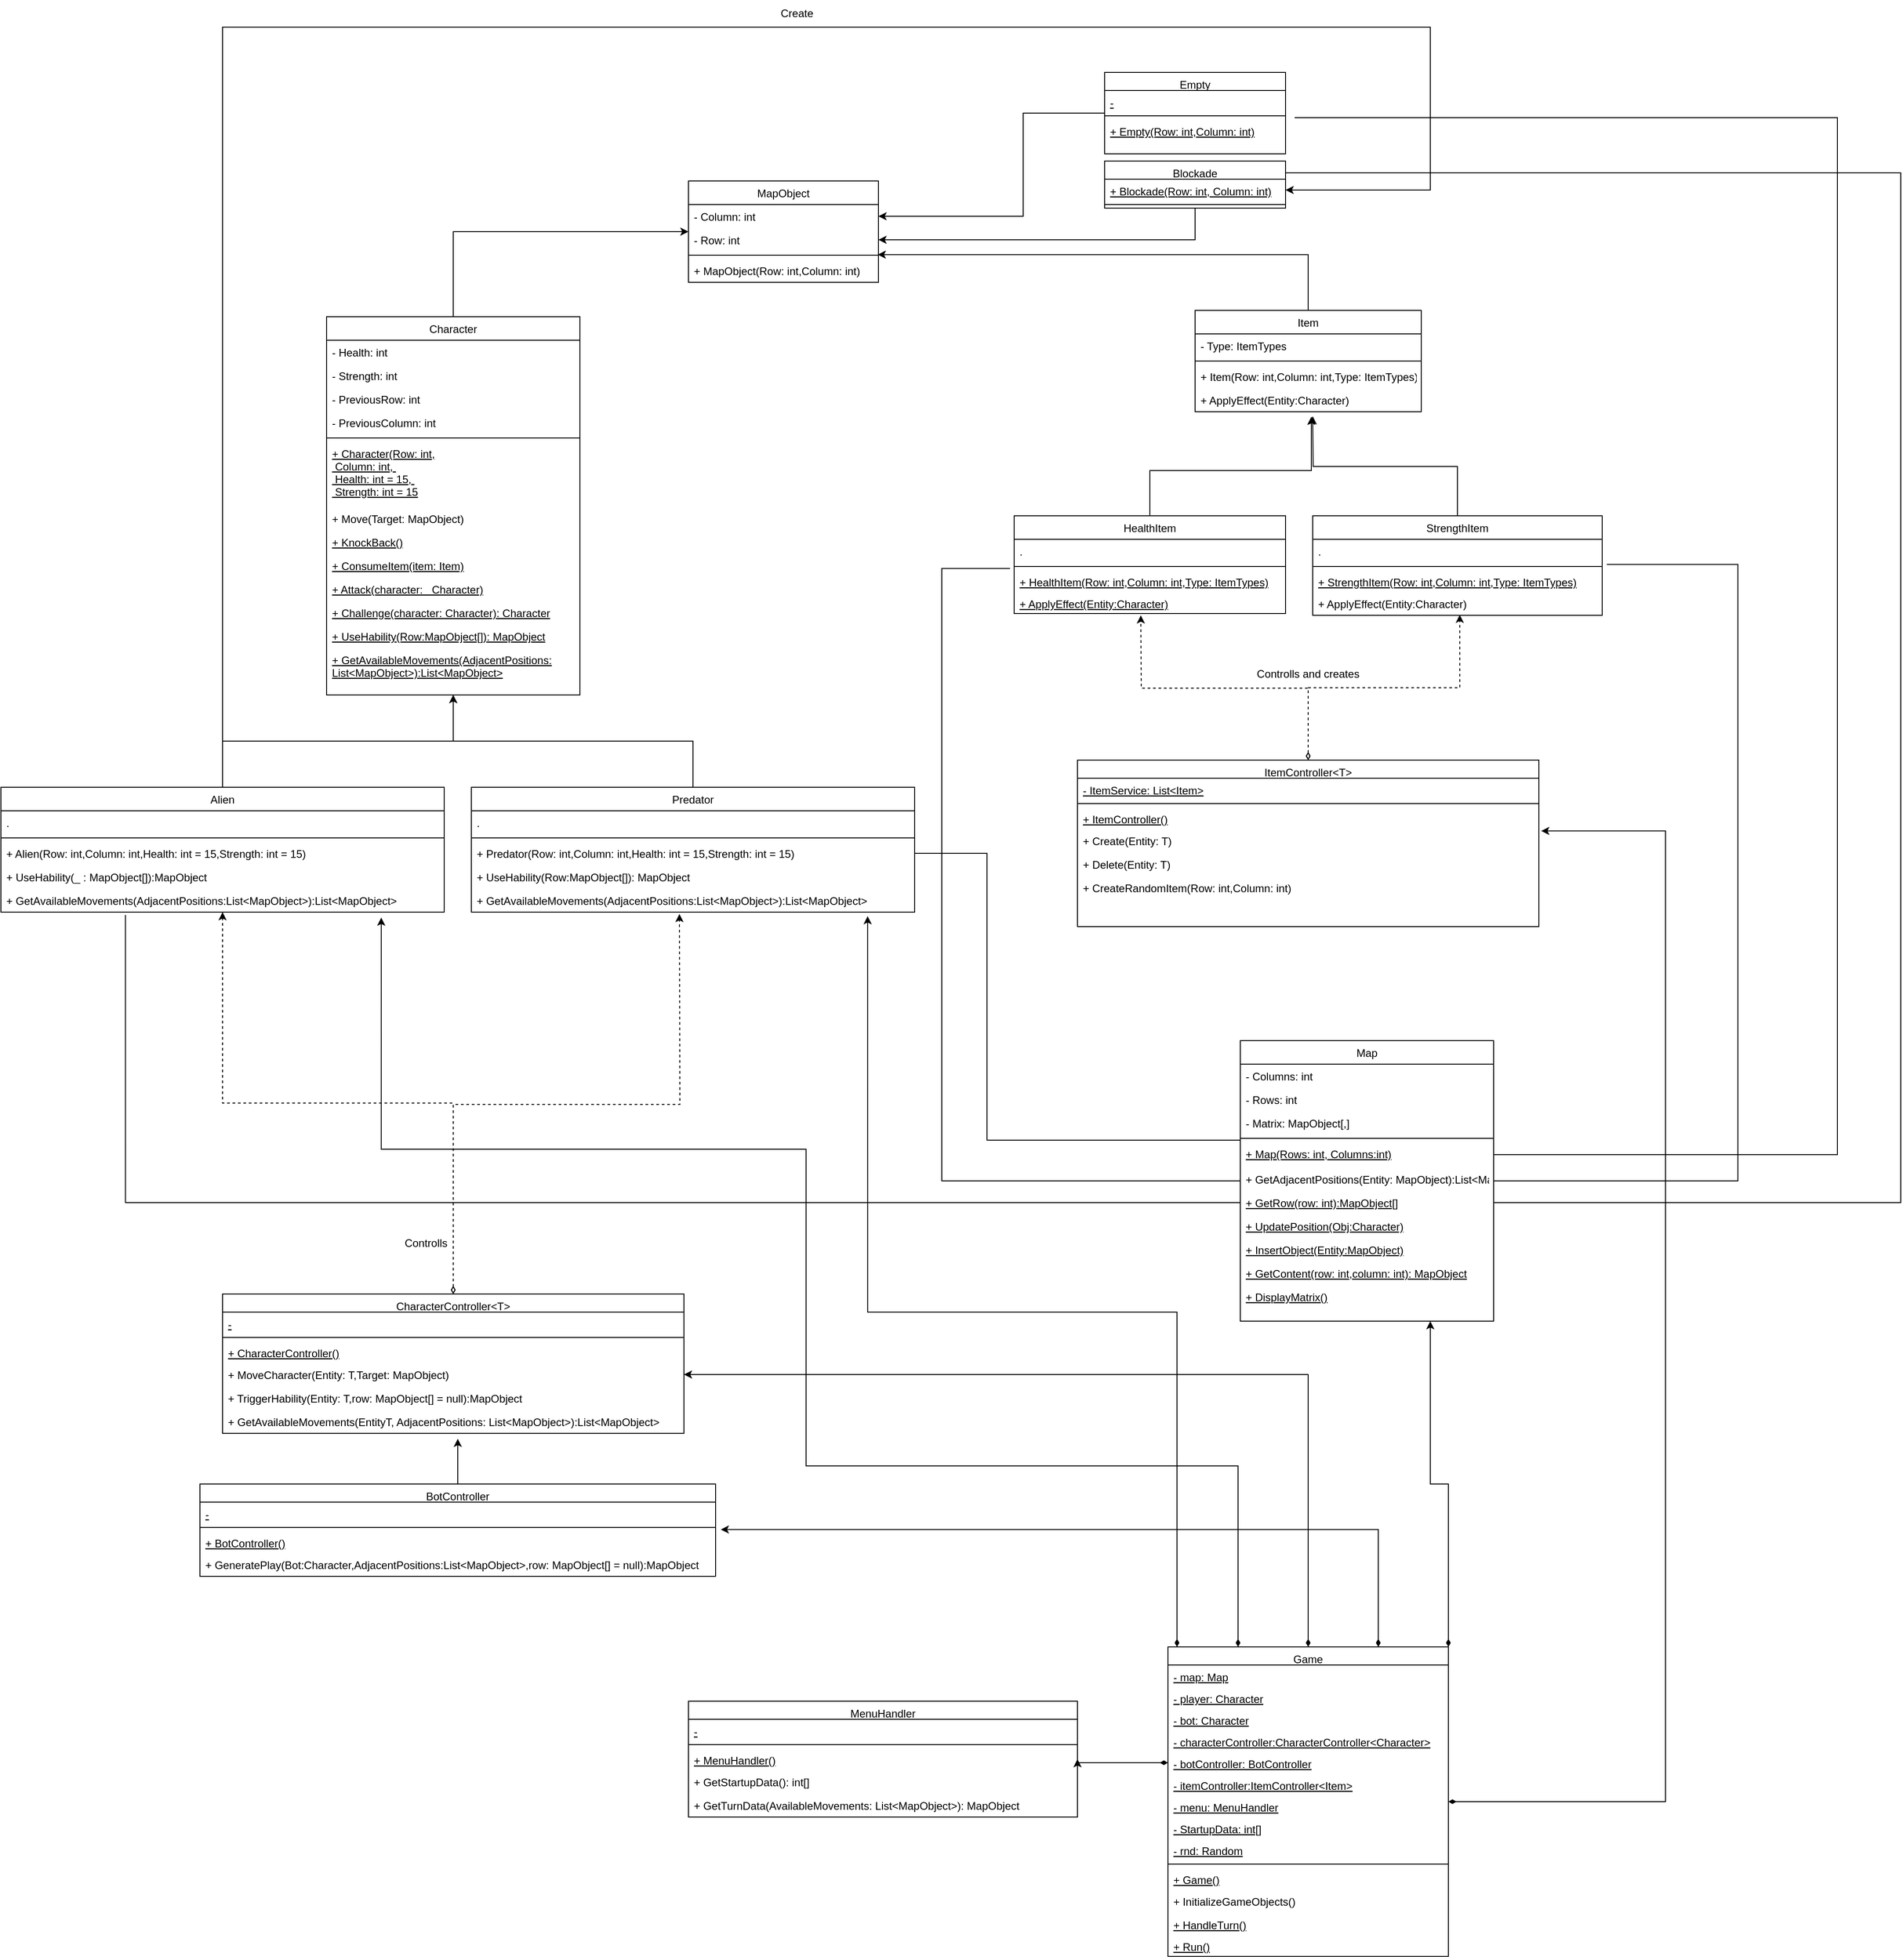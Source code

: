 <mxfile version="21.8.2" type="device">
  <diagram id="C5RBs43oDa-KdzZeNtuy" name="Page-1">
    <mxGraphModel dx="765" dy="1624" grid="1" gridSize="10" guides="1" tooltips="1" connect="1" arrows="1" fold="1" page="1" pageScale="1" pageWidth="827" pageHeight="1169" math="0" shadow="0">
      <root>
        <mxCell id="WIyWlLk6GJQsqaUBKTNV-0" />
        <mxCell id="WIyWlLk6GJQsqaUBKTNV-1" parent="WIyWlLk6GJQsqaUBKTNV-0" />
        <mxCell id="zkfFHV4jXpPFQw0GAbJ--6" value="Character" style="swimlane;fontStyle=0;align=center;verticalAlign=top;childLayout=stackLayout;horizontal=1;startSize=26;horizontalStack=0;resizeParent=1;resizeLast=0;collapsible=1;marginBottom=0;rounded=0;shadow=0;strokeWidth=1;" parent="WIyWlLk6GJQsqaUBKTNV-1" vertex="1">
          <mxGeometry x="880" y="160" width="280" height="418" as="geometry">
            <mxRectangle x="130" y="380" width="160" height="26" as="alternateBounds" />
          </mxGeometry>
        </mxCell>
        <mxCell id="zkfFHV4jXpPFQw0GAbJ--7" value="- Health: int" style="text;align=left;verticalAlign=top;spacingLeft=4;spacingRight=4;overflow=hidden;rotatable=0;points=[[0,0.5],[1,0.5]];portConstraint=eastwest;" parent="zkfFHV4jXpPFQw0GAbJ--6" vertex="1">
          <mxGeometry y="26" width="280" height="26" as="geometry" />
        </mxCell>
        <mxCell id="D62QZmN_73rnURl5TqI3-1" value="- Strength: int" style="text;align=left;verticalAlign=top;spacingLeft=4;spacingRight=4;overflow=hidden;rotatable=0;points=[[0,0.5],[1,0.5]];portConstraint=eastwest;rounded=0;shadow=0;html=0;" parent="zkfFHV4jXpPFQw0GAbJ--6" vertex="1">
          <mxGeometry y="52" width="280" height="26" as="geometry" />
        </mxCell>
        <mxCell id="D62QZmN_73rnURl5TqI3-0" value="- PreviousRow: int" style="text;align=left;verticalAlign=top;spacingLeft=4;spacingRight=4;overflow=hidden;rotatable=0;points=[[0,0.5],[1,0.5]];portConstraint=eastwest;rounded=0;shadow=0;html=0;" parent="zkfFHV4jXpPFQw0GAbJ--6" vertex="1">
          <mxGeometry y="78" width="280" height="26" as="geometry" />
        </mxCell>
        <mxCell id="zkfFHV4jXpPFQw0GAbJ--8" value="- PreviousColumn: int" style="text;align=left;verticalAlign=top;spacingLeft=4;spacingRight=4;overflow=hidden;rotatable=0;points=[[0,0.5],[1,0.5]];portConstraint=eastwest;rounded=0;shadow=0;html=0;" parent="zkfFHV4jXpPFQw0GAbJ--6" vertex="1">
          <mxGeometry y="104" width="280" height="26" as="geometry" />
        </mxCell>
        <mxCell id="zkfFHV4jXpPFQw0GAbJ--9" value="" style="line;html=1;strokeWidth=1;align=left;verticalAlign=middle;spacingTop=-1;spacingLeft=3;spacingRight=3;rotatable=0;labelPosition=right;points=[];portConstraint=eastwest;" parent="zkfFHV4jXpPFQw0GAbJ--6" vertex="1">
          <mxGeometry y="130" width="280" height="8" as="geometry" />
        </mxCell>
        <mxCell id="zkfFHV4jXpPFQw0GAbJ--10" value="+ Character(Row: int,&#xa; Column: int, &#xa; Health: int = 15, &#xa; Strength: int = 15" style="text;align=left;verticalAlign=top;spacingLeft=4;spacingRight=4;overflow=hidden;rotatable=0;points=[[0,0.5],[1,0.5]];portConstraint=eastwest;fontStyle=4" parent="zkfFHV4jXpPFQw0GAbJ--6" vertex="1">
          <mxGeometry y="138" width="280" height="72" as="geometry" />
        </mxCell>
        <mxCell id="zkfFHV4jXpPFQw0GAbJ--11" value="+ Move(Target: MapObject)" style="text;align=left;verticalAlign=top;spacingLeft=4;spacingRight=4;overflow=hidden;rotatable=0;points=[[0,0.5],[1,0.5]];portConstraint=eastwest;" parent="zkfFHV4jXpPFQw0GAbJ--6" vertex="1">
          <mxGeometry y="210" width="280" height="26" as="geometry" />
        </mxCell>
        <mxCell id="zykt_t8rfFb0FgdQu8IE-3" value="+ KnockBack() " style="text;align=left;verticalAlign=top;spacingLeft=4;spacingRight=4;overflow=hidden;rotatable=0;points=[[0,0.5],[1,0.5]];portConstraint=eastwest;fontStyle=4" parent="zkfFHV4jXpPFQw0GAbJ--6" vertex="1">
          <mxGeometry y="236" width="280" height="26" as="geometry" />
        </mxCell>
        <mxCell id="zykt_t8rfFb0FgdQu8IE-2" value="+ ConsumeItem(item: Item)" style="text;align=left;verticalAlign=top;spacingLeft=4;spacingRight=4;overflow=hidden;rotatable=0;points=[[0,0.5],[1,0.5]];portConstraint=eastwest;fontStyle=4" parent="zkfFHV4jXpPFQw0GAbJ--6" vertex="1">
          <mxGeometry y="262" width="280" height="26" as="geometry" />
        </mxCell>
        <mxCell id="D62QZmN_73rnURl5TqI3-3" value="+ Attack(character:   Character)" style="text;align=left;verticalAlign=top;spacingLeft=4;spacingRight=4;overflow=hidden;rotatable=0;points=[[0,0.5],[1,0.5]];portConstraint=eastwest;fontStyle=4" parent="zkfFHV4jXpPFQw0GAbJ--6" vertex="1">
          <mxGeometry y="288" width="280" height="26" as="geometry" />
        </mxCell>
        <mxCell id="D62QZmN_73rnURl5TqI3-4" value="+ Challenge(character: Character): Character" style="text;align=left;verticalAlign=top;spacingLeft=4;spacingRight=4;overflow=hidden;rotatable=0;points=[[0,0.5],[1,0.5]];portConstraint=eastwest;fontStyle=4" parent="zkfFHV4jXpPFQw0GAbJ--6" vertex="1">
          <mxGeometry y="314" width="280" height="26" as="geometry" />
        </mxCell>
        <mxCell id="D62QZmN_73rnURl5TqI3-6" value="+ UseHability(Row:MapObject[]): MapObject" style="text;align=left;verticalAlign=top;spacingLeft=4;spacingRight=4;overflow=hidden;rotatable=0;points=[[0,0.5],[1,0.5]];portConstraint=eastwest;fontStyle=4" parent="zkfFHV4jXpPFQw0GAbJ--6" vertex="1">
          <mxGeometry y="340" width="280" height="26" as="geometry" />
        </mxCell>
        <mxCell id="D62QZmN_73rnURl5TqI3-5" value="+ GetAvailableMovements(AdjacentPositions:&#xa;List&lt;MapObject&gt;):List&lt;MapObject&gt;" style="text;align=left;verticalAlign=top;spacingLeft=4;spacingRight=4;overflow=hidden;rotatable=0;points=[[0,0.5],[1,0.5]];portConstraint=eastwest;fontStyle=4" parent="zkfFHV4jXpPFQw0GAbJ--6" vertex="1">
          <mxGeometry y="366" width="280" height="44" as="geometry" />
        </mxCell>
        <mxCell id="KxsEFMAczFNsRQkPU8gK-1" style="edgeStyle=orthogonalEdgeStyle;rounded=0;orthogonalLoop=1;jettySize=auto;html=1;entryX=0.996;entryY=0.423;entryDx=0;entryDy=0;entryPerimeter=0;" parent="WIyWlLk6GJQsqaUBKTNV-1" source="zkfFHV4jXpPFQw0GAbJ--17" target="zykt_t8rfFb0FgdQu8IE-8" edge="1">
          <mxGeometry relative="1" as="geometry" />
        </mxCell>
        <mxCell id="zkfFHV4jXpPFQw0GAbJ--17" value="Item" style="swimlane;fontStyle=0;align=center;verticalAlign=top;childLayout=stackLayout;horizontal=1;startSize=26;horizontalStack=0;resizeParent=1;resizeLast=0;collapsible=1;marginBottom=0;rounded=0;shadow=0;strokeWidth=1;" parent="WIyWlLk6GJQsqaUBKTNV-1" vertex="1">
          <mxGeometry x="1840" y="153" width="250" height="112" as="geometry">
            <mxRectangle x="550" y="140" width="160" height="26" as="alternateBounds" />
          </mxGeometry>
        </mxCell>
        <mxCell id="zkfFHV4jXpPFQw0GAbJ--18" value="- Type: ItemTypes" style="text;align=left;verticalAlign=top;spacingLeft=4;spacingRight=4;overflow=hidden;rotatable=0;points=[[0,0.5],[1,0.5]];portConstraint=eastwest;" parent="zkfFHV4jXpPFQw0GAbJ--17" vertex="1">
          <mxGeometry y="26" width="250" height="26" as="geometry" />
        </mxCell>
        <mxCell id="zkfFHV4jXpPFQw0GAbJ--23" value="" style="line;html=1;strokeWidth=1;align=left;verticalAlign=middle;spacingTop=-1;spacingLeft=3;spacingRight=3;rotatable=0;labelPosition=right;points=[];portConstraint=eastwest;" parent="zkfFHV4jXpPFQw0GAbJ--17" vertex="1">
          <mxGeometry y="52" width="250" height="8" as="geometry" />
        </mxCell>
        <mxCell id="zkfFHV4jXpPFQw0GAbJ--24" value="+ Item(Row: int,Column: int,Type: ItemTypes)" style="text;align=left;verticalAlign=top;spacingLeft=4;spacingRight=4;overflow=hidden;rotatable=0;points=[[0,0.5],[1,0.5]];portConstraint=eastwest;" parent="zkfFHV4jXpPFQw0GAbJ--17" vertex="1">
          <mxGeometry y="60" width="250" height="26" as="geometry" />
        </mxCell>
        <mxCell id="D62QZmN_73rnURl5TqI3-38" value="+ ApplyEffect(Entity:Character)" style="text;align=left;verticalAlign=top;spacingLeft=4;spacingRight=4;overflow=hidden;rotatable=0;points=[[0,0.5],[1,0.5]];portConstraint=eastwest;" parent="zkfFHV4jXpPFQw0GAbJ--17" vertex="1">
          <mxGeometry y="86" width="250" height="26" as="geometry" />
        </mxCell>
        <mxCell id="KxsEFMAczFNsRQkPU8gK-0" style="edgeStyle=orthogonalEdgeStyle;rounded=0;orthogonalLoop=1;jettySize=auto;html=1;entryX=0.5;entryY=0;entryDx=0;entryDy=0;endArrow=none;endFill=0;startArrow=classic;startFill=1;" parent="WIyWlLk6GJQsqaUBKTNV-1" source="zykt_t8rfFb0FgdQu8IE-5" target="zkfFHV4jXpPFQw0GAbJ--6" edge="1">
          <mxGeometry relative="1" as="geometry" />
        </mxCell>
        <mxCell id="zykt_t8rfFb0FgdQu8IE-5" value="MapObject" style="swimlane;fontStyle=0;align=center;verticalAlign=top;childLayout=stackLayout;horizontal=1;startSize=26;horizontalStack=0;resizeParent=1;resizeLast=0;collapsible=1;marginBottom=0;rounded=0;shadow=0;strokeWidth=1;" parent="WIyWlLk6GJQsqaUBKTNV-1" vertex="1">
          <mxGeometry x="1280" y="10" width="210" height="112" as="geometry">
            <mxRectangle x="130" y="380" width="160" height="26" as="alternateBounds" />
          </mxGeometry>
        </mxCell>
        <mxCell id="zykt_t8rfFb0FgdQu8IE-6" value="- Column: int " style="text;align=left;verticalAlign=top;spacingLeft=4;spacingRight=4;overflow=hidden;rotatable=0;points=[[0,0.5],[1,0.5]];portConstraint=eastwest;" parent="zykt_t8rfFb0FgdQu8IE-5" vertex="1">
          <mxGeometry y="26" width="210" height="26" as="geometry" />
        </mxCell>
        <mxCell id="zykt_t8rfFb0FgdQu8IE-7" value="- Row: int " style="text;align=left;verticalAlign=top;spacingLeft=4;spacingRight=4;overflow=hidden;rotatable=0;points=[[0,0.5],[1,0.5]];portConstraint=eastwest;rounded=0;shadow=0;html=0;" parent="zykt_t8rfFb0FgdQu8IE-5" vertex="1">
          <mxGeometry y="52" width="210" height="26" as="geometry" />
        </mxCell>
        <mxCell id="zykt_t8rfFb0FgdQu8IE-8" value="" style="line;html=1;strokeWidth=1;align=left;verticalAlign=middle;spacingTop=-1;spacingLeft=3;spacingRight=3;rotatable=0;labelPosition=right;points=[];portConstraint=eastwest;" parent="zykt_t8rfFb0FgdQu8IE-5" vertex="1">
          <mxGeometry y="78" width="210" height="8" as="geometry" />
        </mxCell>
        <mxCell id="D62QZmN_73rnURl5TqI3-62" value="+ MapObject(Row: int,Column: int)" style="text;align=left;verticalAlign=top;spacingLeft=4;spacingRight=4;overflow=hidden;rotatable=0;points=[[0,0.5],[1,0.5]];portConstraint=eastwest;" parent="zykt_t8rfFb0FgdQu8IE-5" vertex="1">
          <mxGeometry y="86" width="210" height="26" as="geometry" />
        </mxCell>
        <mxCell id="KxsEFMAczFNsRQkPU8gK-5" style="edgeStyle=orthogonalEdgeStyle;rounded=0;orthogonalLoop=1;jettySize=auto;html=1;entryX=0.5;entryY=1;entryDx=0;entryDy=0;" parent="WIyWlLk6GJQsqaUBKTNV-1" source="zykt_t8rfFb0FgdQu8IE-21" target="zkfFHV4jXpPFQw0GAbJ--6" edge="1">
          <mxGeometry relative="1" as="geometry" />
        </mxCell>
        <mxCell id="KxsEFMAczFNsRQkPU8gK-29" style="edgeStyle=orthogonalEdgeStyle;rounded=0;orthogonalLoop=1;jettySize=auto;html=1;" parent="WIyWlLk6GJQsqaUBKTNV-1" source="zykt_t8rfFb0FgdQu8IE-21" target="D62QZmN_73rnURl5TqI3-70" edge="1">
          <mxGeometry relative="1" as="geometry">
            <Array as="points">
              <mxPoint x="765" y="-160" />
              <mxPoint x="2100" y="-160" />
              <mxPoint x="2100" y="20" />
            </Array>
          </mxGeometry>
        </mxCell>
        <mxCell id="zykt_t8rfFb0FgdQu8IE-21" value="Alien" style="swimlane;fontStyle=0;align=center;verticalAlign=top;childLayout=stackLayout;horizontal=1;startSize=26;horizontalStack=0;resizeParent=1;resizeLast=0;collapsible=1;marginBottom=0;rounded=0;shadow=0;strokeWidth=1;" parent="WIyWlLk6GJQsqaUBKTNV-1" vertex="1">
          <mxGeometry x="520" y="680" width="490" height="138" as="geometry">
            <mxRectangle x="130" y="380" width="160" height="26" as="alternateBounds" />
          </mxGeometry>
        </mxCell>
        <mxCell id="zykt_t8rfFb0FgdQu8IE-22" value="." style="text;align=left;verticalAlign=top;spacingLeft=4;spacingRight=4;overflow=hidden;rotatable=0;points=[[0,0.5],[1,0.5]];portConstraint=eastwest;" parent="zykt_t8rfFb0FgdQu8IE-21" vertex="1">
          <mxGeometry y="26" width="490" height="26" as="geometry" />
        </mxCell>
        <mxCell id="zykt_t8rfFb0FgdQu8IE-24" value="" style="line;html=1;strokeWidth=1;align=left;verticalAlign=middle;spacingTop=-1;spacingLeft=3;spacingRight=3;rotatable=0;labelPosition=right;points=[];portConstraint=eastwest;" parent="zykt_t8rfFb0FgdQu8IE-21" vertex="1">
          <mxGeometry y="52" width="490" height="8" as="geometry" />
        </mxCell>
        <mxCell id="zykt_t8rfFb0FgdQu8IE-26" value="+ Alien(Row: int,Column: int,Health: int = 15,Strength: int = 15)" style="text;align=left;verticalAlign=top;spacingLeft=4;spacingRight=4;overflow=hidden;rotatable=0;points=[[0,0.5],[1,0.5]];portConstraint=eastwest;" parent="zykt_t8rfFb0FgdQu8IE-21" vertex="1">
          <mxGeometry y="60" width="490" height="26" as="geometry" />
        </mxCell>
        <mxCell id="D62QZmN_73rnURl5TqI3-29" value="+ UseHability(_ : MapObject[]):MapObject" style="text;align=left;verticalAlign=top;spacingLeft=4;spacingRight=4;overflow=hidden;rotatable=0;points=[[0,0.5],[1,0.5]];portConstraint=eastwest;" parent="zykt_t8rfFb0FgdQu8IE-21" vertex="1">
          <mxGeometry y="86" width="490" height="26" as="geometry" />
        </mxCell>
        <mxCell id="D62QZmN_73rnURl5TqI3-30" value="+ GetAvailableMovements(AdjacentPositions:List&lt;MapObject&gt;):List&lt;MapObject&gt;" style="text;align=left;verticalAlign=top;spacingLeft=4;spacingRight=4;overflow=hidden;rotatable=0;points=[[0,0.5],[1,0.5]];portConstraint=eastwest;" parent="zykt_t8rfFb0FgdQu8IE-21" vertex="1">
          <mxGeometry y="112" width="490" height="26" as="geometry" />
        </mxCell>
        <mxCell id="KxsEFMAczFNsRQkPU8gK-11" style="edgeStyle=orthogonalEdgeStyle;rounded=0;orthogonalLoop=1;jettySize=auto;html=1;" parent="WIyWlLk6GJQsqaUBKTNV-1" source="zykt_t8rfFb0FgdQu8IE-54" edge="1">
          <mxGeometry relative="1" as="geometry">
            <mxPoint x="1970" y="270" as="targetPoint" />
          </mxGeometry>
        </mxCell>
        <mxCell id="zykt_t8rfFb0FgdQu8IE-54" value="StrengthItem" style="swimlane;fontStyle=0;align=center;verticalAlign=top;childLayout=stackLayout;horizontal=1;startSize=26;horizontalStack=0;resizeParent=1;resizeLast=0;collapsible=1;marginBottom=0;rounded=0;shadow=0;strokeWidth=1;" parent="WIyWlLk6GJQsqaUBKTNV-1" vertex="1">
          <mxGeometry x="1970" y="380" width="320" height="110" as="geometry">
            <mxRectangle x="130" y="380" width="160" height="26" as="alternateBounds" />
          </mxGeometry>
        </mxCell>
        <mxCell id="zykt_t8rfFb0FgdQu8IE-55" value="." style="text;align=left;verticalAlign=top;spacingLeft=4;spacingRight=4;overflow=hidden;rotatable=0;points=[[0,0.5],[1,0.5]];portConstraint=eastwest;" parent="zykt_t8rfFb0FgdQu8IE-54" vertex="1">
          <mxGeometry y="26" width="320" height="26" as="geometry" />
        </mxCell>
        <mxCell id="zykt_t8rfFb0FgdQu8IE-57" value="" style="line;html=1;strokeWidth=1;align=left;verticalAlign=middle;spacingTop=-1;spacingLeft=3;spacingRight=3;rotatable=0;labelPosition=right;points=[];portConstraint=eastwest;" parent="zykt_t8rfFb0FgdQu8IE-54" vertex="1">
          <mxGeometry y="52" width="320" height="8" as="geometry" />
        </mxCell>
        <mxCell id="zykt_t8rfFb0FgdQu8IE-58" value="+ StrengthItem(Row: int,Column: int,Type: ItemTypes)" style="text;align=left;verticalAlign=top;spacingLeft=4;spacingRight=4;overflow=hidden;rotatable=0;points=[[0,0.5],[1,0.5]];portConstraint=eastwest;fontStyle=4" parent="zykt_t8rfFb0FgdQu8IE-54" vertex="1">
          <mxGeometry y="60" width="320" height="24" as="geometry" />
        </mxCell>
        <mxCell id="D62QZmN_73rnURl5TqI3-40" value="+ ApplyEffect(Entity:Character)" style="text;align=left;verticalAlign=top;spacingLeft=4;spacingRight=4;overflow=hidden;rotatable=0;points=[[0,0.5],[1,0.5]];portConstraint=eastwest;" parent="zykt_t8rfFb0FgdQu8IE-54" vertex="1">
          <mxGeometry y="84" width="320" height="26" as="geometry" />
        </mxCell>
        <mxCell id="KxsEFMAczFNsRQkPU8gK-10" style="edgeStyle=orthogonalEdgeStyle;rounded=0;orthogonalLoop=1;jettySize=auto;html=1;entryX=0.514;entryY=1.214;entryDx=0;entryDy=0;entryPerimeter=0;" parent="WIyWlLk6GJQsqaUBKTNV-1" source="zykt_t8rfFb0FgdQu8IE-62" target="D62QZmN_73rnURl5TqI3-38" edge="1">
          <mxGeometry relative="1" as="geometry">
            <Array as="points">
              <mxPoint x="1790" y="330" />
              <mxPoint x="1968" y="330" />
            </Array>
          </mxGeometry>
        </mxCell>
        <mxCell id="zykt_t8rfFb0FgdQu8IE-62" value="HealthItem" style="swimlane;fontStyle=0;align=center;verticalAlign=top;childLayout=stackLayout;horizontal=1;startSize=26;horizontalStack=0;resizeParent=1;resizeLast=0;collapsible=1;marginBottom=0;rounded=0;shadow=0;strokeWidth=1;" parent="WIyWlLk6GJQsqaUBKTNV-1" vertex="1">
          <mxGeometry x="1640" y="380" width="300" height="108" as="geometry">
            <mxRectangle x="130" y="380" width="160" height="26" as="alternateBounds" />
          </mxGeometry>
        </mxCell>
        <mxCell id="zykt_t8rfFb0FgdQu8IE-63" value="." style="text;align=left;verticalAlign=top;spacingLeft=4;spacingRight=4;overflow=hidden;rotatable=0;points=[[0,0.5],[1,0.5]];portConstraint=eastwest;" parent="zykt_t8rfFb0FgdQu8IE-62" vertex="1">
          <mxGeometry y="26" width="300" height="26" as="geometry" />
        </mxCell>
        <mxCell id="zykt_t8rfFb0FgdQu8IE-65" value="" style="line;html=1;strokeWidth=1;align=left;verticalAlign=middle;spacingTop=-1;spacingLeft=3;spacingRight=3;rotatable=0;labelPosition=right;points=[];portConstraint=eastwest;" parent="zykt_t8rfFb0FgdQu8IE-62" vertex="1">
          <mxGeometry y="52" width="300" height="8" as="geometry" />
        </mxCell>
        <mxCell id="zykt_t8rfFb0FgdQu8IE-66" value="+ HealthItem(Row: int,Column: int,Type: ItemTypes)" style="text;align=left;verticalAlign=top;spacingLeft=4;spacingRight=4;overflow=hidden;rotatable=0;points=[[0,0.5],[1,0.5]];portConstraint=eastwest;fontStyle=4" parent="zykt_t8rfFb0FgdQu8IE-62" vertex="1">
          <mxGeometry y="60" width="300" height="24" as="geometry" />
        </mxCell>
        <mxCell id="D62QZmN_73rnURl5TqI3-39" value="+ ApplyEffect(Entity:Character)" style="text;align=left;verticalAlign=top;spacingLeft=4;spacingRight=4;overflow=hidden;rotatable=0;points=[[0,0.5],[1,0.5]];portConstraint=eastwest;fontStyle=4" parent="zykt_t8rfFb0FgdQu8IE-62" vertex="1">
          <mxGeometry y="84" width="300" height="24" as="geometry" />
        </mxCell>
        <mxCell id="KxsEFMAczFNsRQkPU8gK-14" style="edgeStyle=orthogonalEdgeStyle;rounded=0;orthogonalLoop=1;jettySize=auto;html=1;" parent="WIyWlLk6GJQsqaUBKTNV-1" source="zykt_t8rfFb0FgdQu8IE-106" edge="1">
          <mxGeometry relative="1" as="geometry">
            <mxPoint x="1025" y="1400" as="targetPoint" />
          </mxGeometry>
        </mxCell>
        <mxCell id="zykt_t8rfFb0FgdQu8IE-106" value="BotController" style="swimlane;fontStyle=0;align=center;verticalAlign=top;childLayout=stackLayout;horizontal=1;startSize=20;horizontalStack=0;resizeParent=1;resizeLast=0;collapsible=1;marginBottom=0;rounded=0;shadow=0;strokeWidth=1;" parent="WIyWlLk6GJQsqaUBKTNV-1" vertex="1">
          <mxGeometry x="740" y="1450" width="570" height="102" as="geometry">
            <mxRectangle x="130" y="380" width="160" height="26" as="alternateBounds" />
          </mxGeometry>
        </mxCell>
        <mxCell id="zykt_t8rfFb0FgdQu8IE-110" value="-" style="text;align=left;verticalAlign=top;spacingLeft=4;spacingRight=4;overflow=hidden;rotatable=0;points=[[0,0.5],[1,0.5]];portConstraint=eastwest;fontStyle=4" parent="zykt_t8rfFb0FgdQu8IE-106" vertex="1">
          <mxGeometry y="20" width="570" height="24" as="geometry" />
        </mxCell>
        <mxCell id="zykt_t8rfFb0FgdQu8IE-109" value="" style="line;html=1;strokeWidth=1;align=left;verticalAlign=middle;spacingTop=-1;spacingLeft=3;spacingRight=3;rotatable=0;labelPosition=right;points=[];portConstraint=eastwest;" parent="zykt_t8rfFb0FgdQu8IE-106" vertex="1">
          <mxGeometry y="44" width="570" height="8" as="geometry" />
        </mxCell>
        <mxCell id="zykt_t8rfFb0FgdQu8IE-115" value="+ BotController()" style="text;align=left;verticalAlign=top;spacingLeft=4;spacingRight=4;overflow=hidden;rotatable=0;points=[[0,0.5],[1,0.5]];portConstraint=eastwest;fontStyle=4" parent="zykt_t8rfFb0FgdQu8IE-106" vertex="1">
          <mxGeometry y="52" width="570" height="24" as="geometry" />
        </mxCell>
        <mxCell id="zykt_t8rfFb0FgdQu8IE-111" value="+ GeneratePlay(Bot:Character,AdjacentPositions:List&lt;MapObject&gt;,row: MapObject[] = null):MapObject" style="text;align=left;verticalAlign=top;spacingLeft=4;spacingRight=4;overflow=hidden;rotatable=0;points=[[0,0.5],[1,0.5]];portConstraint=eastwest;" parent="zykt_t8rfFb0FgdQu8IE-106" vertex="1">
          <mxGeometry y="76" width="570" height="26" as="geometry" />
        </mxCell>
        <mxCell id="zykt_t8rfFb0FgdQu8IE-141" value="MenuHandler" style="swimlane;fontStyle=0;align=center;verticalAlign=top;childLayout=stackLayout;horizontal=1;startSize=20;horizontalStack=0;resizeParent=1;resizeLast=0;collapsible=1;marginBottom=0;rounded=0;shadow=0;strokeWidth=1;" parent="WIyWlLk6GJQsqaUBKTNV-1" vertex="1">
          <mxGeometry x="1280" y="1690" width="430" height="128" as="geometry">
            <mxRectangle x="130" y="380" width="160" height="26" as="alternateBounds" />
          </mxGeometry>
        </mxCell>
        <mxCell id="zykt_t8rfFb0FgdQu8IE-142" value="-" style="text;align=left;verticalAlign=top;spacingLeft=4;spacingRight=4;overflow=hidden;rotatable=0;points=[[0,0.5],[1,0.5]];portConstraint=eastwest;fontStyle=4" parent="zykt_t8rfFb0FgdQu8IE-141" vertex="1">
          <mxGeometry y="20" width="430" height="24" as="geometry" />
        </mxCell>
        <mxCell id="zykt_t8rfFb0FgdQu8IE-143" value="" style="line;html=1;strokeWidth=1;align=left;verticalAlign=middle;spacingTop=-1;spacingLeft=3;spacingRight=3;rotatable=0;labelPosition=right;points=[];portConstraint=eastwest;" parent="zykt_t8rfFb0FgdQu8IE-141" vertex="1">
          <mxGeometry y="44" width="430" height="8" as="geometry" />
        </mxCell>
        <mxCell id="zykt_t8rfFb0FgdQu8IE-144" value="+ MenuHandler()" style="text;align=left;verticalAlign=top;spacingLeft=4;spacingRight=4;overflow=hidden;rotatable=0;points=[[0,0.5],[1,0.5]];portConstraint=eastwest;fontStyle=4" parent="zykt_t8rfFb0FgdQu8IE-141" vertex="1">
          <mxGeometry y="52" width="430" height="24" as="geometry" />
        </mxCell>
        <mxCell id="zykt_t8rfFb0FgdQu8IE-145" value="+ GetStartupData(): int[]" style="text;align=left;verticalAlign=top;spacingLeft=4;spacingRight=4;overflow=hidden;rotatable=0;points=[[0,0.5],[1,0.5]];portConstraint=eastwest;" parent="zykt_t8rfFb0FgdQu8IE-141" vertex="1">
          <mxGeometry y="76" width="430" height="26" as="geometry" />
        </mxCell>
        <mxCell id="zykt_t8rfFb0FgdQu8IE-146" value="+ GetTurnData(AvailableMovements: List&lt;MapObject&gt;): MapObject" style="text;align=left;verticalAlign=top;spacingLeft=4;spacingRight=4;overflow=hidden;rotatable=0;points=[[0,0.5],[1,0.5]];portConstraint=eastwest;" parent="zykt_t8rfFb0FgdQu8IE-141" vertex="1">
          <mxGeometry y="102" width="430" height="26" as="geometry" />
        </mxCell>
        <mxCell id="KxsEFMAczFNsRQkPU8gK-7" style="edgeStyle=orthogonalEdgeStyle;rounded=0;orthogonalLoop=1;jettySize=auto;html=1;dashed=1;startArrow=diamondThin;startFill=0;" parent="WIyWlLk6GJQsqaUBKTNV-1" source="D62QZmN_73rnURl5TqI3-7" edge="1">
          <mxGeometry relative="1" as="geometry">
            <mxPoint x="1270" y="820" as="targetPoint" />
          </mxGeometry>
        </mxCell>
        <mxCell id="KxsEFMAczFNsRQkPU8gK-8" style="edgeStyle=orthogonalEdgeStyle;rounded=0;orthogonalLoop=1;jettySize=auto;html=1;entryX=0.5;entryY=1;entryDx=0;entryDy=0;dashed=1;startArrow=diamondThin;startFill=0;" parent="WIyWlLk6GJQsqaUBKTNV-1" source="D62QZmN_73rnURl5TqI3-7" target="zykt_t8rfFb0FgdQu8IE-21" edge="1">
          <mxGeometry relative="1" as="geometry" />
        </mxCell>
        <mxCell id="D62QZmN_73rnURl5TqI3-7" value="CharacterController&lt;T&gt;" style="swimlane;fontStyle=0;align=center;verticalAlign=top;childLayout=stackLayout;horizontal=1;startSize=20;horizontalStack=0;resizeParent=1;resizeLast=0;collapsible=1;marginBottom=0;rounded=0;shadow=0;strokeWidth=1;" parent="WIyWlLk6GJQsqaUBKTNV-1" vertex="1">
          <mxGeometry x="765" y="1240" width="510" height="154" as="geometry">
            <mxRectangle x="130" y="380" width="160" height="26" as="alternateBounds" />
          </mxGeometry>
        </mxCell>
        <mxCell id="D62QZmN_73rnURl5TqI3-8" value="-" style="text;align=left;verticalAlign=top;spacingLeft=4;spacingRight=4;overflow=hidden;rotatable=0;points=[[0,0.5],[1,0.5]];portConstraint=eastwest;fontStyle=4" parent="D62QZmN_73rnURl5TqI3-7" vertex="1">
          <mxGeometry y="20" width="510" height="24" as="geometry" />
        </mxCell>
        <mxCell id="D62QZmN_73rnURl5TqI3-9" value="" style="line;html=1;strokeWidth=1;align=left;verticalAlign=middle;spacingTop=-1;spacingLeft=3;spacingRight=3;rotatable=0;labelPosition=right;points=[];portConstraint=eastwest;" parent="D62QZmN_73rnURl5TqI3-7" vertex="1">
          <mxGeometry y="44" width="510" height="8" as="geometry" />
        </mxCell>
        <mxCell id="D62QZmN_73rnURl5TqI3-10" value="+ CharacterController()" style="text;align=left;verticalAlign=top;spacingLeft=4;spacingRight=4;overflow=hidden;rotatable=0;points=[[0,0.5],[1,0.5]];portConstraint=eastwest;fontStyle=4" parent="D62QZmN_73rnURl5TqI3-7" vertex="1">
          <mxGeometry y="52" width="510" height="24" as="geometry" />
        </mxCell>
        <mxCell id="D62QZmN_73rnURl5TqI3-13" value="+ MoveCharacter(Entity: T,Target: MapObject)" style="text;align=left;verticalAlign=top;spacingLeft=4;spacingRight=4;overflow=hidden;rotatable=0;points=[[0,0.5],[1,0.5]];portConstraint=eastwest;" parent="D62QZmN_73rnURl5TqI3-7" vertex="1">
          <mxGeometry y="76" width="510" height="26" as="geometry" />
        </mxCell>
        <mxCell id="D62QZmN_73rnURl5TqI3-11" value="+ TriggerHability(Entity: T,row: MapObject[] = null):MapObject" style="text;align=left;verticalAlign=top;spacingLeft=4;spacingRight=4;overflow=hidden;rotatable=0;points=[[0,0.5],[1,0.5]];portConstraint=eastwest;" parent="D62QZmN_73rnURl5TqI3-7" vertex="1">
          <mxGeometry y="102" width="510" height="26" as="geometry" />
        </mxCell>
        <mxCell id="D62QZmN_73rnURl5TqI3-12" value="+ GetAvailableMovements(EntityT, AdjacentPositions: List&lt;MapObject&gt;):List&lt;MapObject&gt; " style="text;align=left;verticalAlign=top;spacingLeft=4;spacingRight=4;overflow=hidden;rotatable=0;points=[[0,0.5],[1,0.5]];portConstraint=eastwest;" parent="D62QZmN_73rnURl5TqI3-7" vertex="1">
          <mxGeometry y="128" width="510" height="26" as="geometry" />
        </mxCell>
        <mxCell id="KxsEFMAczFNsRQkPU8gK-20" style="edgeStyle=orthogonalEdgeStyle;rounded=0;orthogonalLoop=1;jettySize=auto;html=1;entryX=0.894;entryY=1.17;entryDx=0;entryDy=0;entryPerimeter=0;startArrow=diamondThin;startFill=1;" parent="WIyWlLk6GJQsqaUBKTNV-1" source="D62QZmN_73rnURl5TqI3-14" target="D62QZmN_73rnURl5TqI3-36" edge="1">
          <mxGeometry relative="1" as="geometry">
            <Array as="points">
              <mxPoint x="1820" y="1260" />
              <mxPoint x="1478" y="1260" />
            </Array>
          </mxGeometry>
        </mxCell>
        <mxCell id="KxsEFMAczFNsRQkPU8gK-21" style="edgeStyle=orthogonalEdgeStyle;rounded=0;orthogonalLoop=1;jettySize=auto;html=1;exitX=0.25;exitY=0;exitDx=0;exitDy=0;entryX=0.858;entryY=1.232;entryDx=0;entryDy=0;entryPerimeter=0;startArrow=diamondThin;startFill=1;" parent="WIyWlLk6GJQsqaUBKTNV-1" source="D62QZmN_73rnURl5TqI3-14" target="D62QZmN_73rnURl5TqI3-30" edge="1">
          <mxGeometry relative="1" as="geometry">
            <Array as="points">
              <mxPoint x="1888" y="1430" />
              <mxPoint x="1410" y="1430" />
              <mxPoint x="1410" y="1080" />
              <mxPoint x="940" y="1080" />
            </Array>
          </mxGeometry>
        </mxCell>
        <mxCell id="KxsEFMAczFNsRQkPU8gK-22" style="edgeStyle=orthogonalEdgeStyle;rounded=0;orthogonalLoop=1;jettySize=auto;html=1;entryX=1.005;entryY=0.087;entryDx=0;entryDy=0;entryPerimeter=0;startArrow=diamondThin;startFill=1;" parent="WIyWlLk6GJQsqaUBKTNV-1" source="D62QZmN_73rnURl5TqI3-14" target="D62QZmN_73rnURl5TqI3-45" edge="1">
          <mxGeometry relative="1" as="geometry">
            <Array as="points">
              <mxPoint x="2360" y="1801" />
              <mxPoint x="2360" y="728" />
            </Array>
          </mxGeometry>
        </mxCell>
        <mxCell id="KxsEFMAczFNsRQkPU8gK-23" style="edgeStyle=orthogonalEdgeStyle;rounded=0;orthogonalLoop=1;jettySize=auto;html=1;entryX=1;entryY=0.5;entryDx=0;entryDy=0;startArrow=diamondThin;startFill=1;" parent="WIyWlLk6GJQsqaUBKTNV-1" source="D62QZmN_73rnURl5TqI3-14" target="D62QZmN_73rnURl5TqI3-13" edge="1">
          <mxGeometry relative="1" as="geometry" />
        </mxCell>
        <mxCell id="KxsEFMAczFNsRQkPU8gK-24" style="edgeStyle=orthogonalEdgeStyle;rounded=0;orthogonalLoop=1;jettySize=auto;html=1;exitX=0.75;exitY=0;exitDx=0;exitDy=0;entryX=1.01;entryY=-0.072;entryDx=0;entryDy=0;entryPerimeter=0;startArrow=diamondThin;startFill=1;" parent="WIyWlLk6GJQsqaUBKTNV-1" source="D62QZmN_73rnURl5TqI3-14" target="zykt_t8rfFb0FgdQu8IE-115" edge="1">
          <mxGeometry relative="1" as="geometry" />
        </mxCell>
        <mxCell id="pVUT7JDpMgnSIodWRPmT-4" style="edgeStyle=orthogonalEdgeStyle;rounded=0;orthogonalLoop=1;jettySize=auto;html=1;exitX=1;exitY=0;exitDx=0;exitDy=0;entryX=0.75;entryY=1;entryDx=0;entryDy=0;startArrow=diamondThin;startFill=1;" edge="1" parent="WIyWlLk6GJQsqaUBKTNV-1" source="D62QZmN_73rnURl5TqI3-14" target="D62QZmN_73rnURl5TqI3-48">
          <mxGeometry relative="1" as="geometry" />
        </mxCell>
        <mxCell id="D62QZmN_73rnURl5TqI3-14" value="Game" style="swimlane;fontStyle=0;align=center;verticalAlign=top;childLayout=stackLayout;horizontal=1;startSize=20;horizontalStack=0;resizeParent=1;resizeLast=0;collapsible=1;marginBottom=0;rounded=0;shadow=0;strokeWidth=1;" parent="WIyWlLk6GJQsqaUBKTNV-1" vertex="1">
          <mxGeometry x="1810" y="1630" width="310" height="342" as="geometry">
            <mxRectangle x="130" y="380" width="160" height="26" as="alternateBounds" />
          </mxGeometry>
        </mxCell>
        <mxCell id="D62QZmN_73rnURl5TqI3-15" value="- map: Map  " style="text;align=left;verticalAlign=top;spacingLeft=4;spacingRight=4;overflow=hidden;rotatable=0;points=[[0,0.5],[1,0.5]];portConstraint=eastwest;fontStyle=4" parent="D62QZmN_73rnURl5TqI3-14" vertex="1">
          <mxGeometry y="20" width="310" height="24" as="geometry" />
        </mxCell>
        <mxCell id="D62QZmN_73rnURl5TqI3-16" value="- player: Character" style="text;align=left;verticalAlign=top;spacingLeft=4;spacingRight=4;overflow=hidden;rotatable=0;points=[[0,0.5],[1,0.5]];portConstraint=eastwest;fontStyle=4" parent="D62QZmN_73rnURl5TqI3-14" vertex="1">
          <mxGeometry y="44" width="310" height="24" as="geometry" />
        </mxCell>
        <mxCell id="D62QZmN_73rnURl5TqI3-17" value="- bot: Character" style="text;align=left;verticalAlign=top;spacingLeft=4;spacingRight=4;overflow=hidden;rotatable=0;points=[[0,0.5],[1,0.5]];portConstraint=eastwest;fontStyle=4" parent="D62QZmN_73rnURl5TqI3-14" vertex="1">
          <mxGeometry y="68" width="310" height="24" as="geometry" />
        </mxCell>
        <mxCell id="D62QZmN_73rnURl5TqI3-18" value="- characterController:CharacterController&lt;Character&gt;" style="text;align=left;verticalAlign=top;spacingLeft=4;spacingRight=4;overflow=hidden;rotatable=0;points=[[0,0.5],[1,0.5]];portConstraint=eastwest;fontStyle=4" parent="D62QZmN_73rnURl5TqI3-14" vertex="1">
          <mxGeometry y="92" width="310" height="24" as="geometry" />
        </mxCell>
        <mxCell id="D62QZmN_73rnURl5TqI3-19" value="- botController: BotController" style="text;align=left;verticalAlign=top;spacingLeft=4;spacingRight=4;overflow=hidden;rotatable=0;points=[[0,0.5],[1,0.5]];portConstraint=eastwest;fontStyle=4" parent="D62QZmN_73rnURl5TqI3-14" vertex="1">
          <mxGeometry y="116" width="310" height="24" as="geometry" />
        </mxCell>
        <mxCell id="D62QZmN_73rnURl5TqI3-20" value="- itemController:ItemController&lt;Item&gt;" style="text;align=left;verticalAlign=top;spacingLeft=4;spacingRight=4;overflow=hidden;rotatable=0;points=[[0,0.5],[1,0.5]];portConstraint=eastwest;fontStyle=4" parent="D62QZmN_73rnURl5TqI3-14" vertex="1">
          <mxGeometry y="140" width="310" height="24" as="geometry" />
        </mxCell>
        <mxCell id="D62QZmN_73rnURl5TqI3-21" value="- menu: MenuHandler" style="text;align=left;verticalAlign=top;spacingLeft=4;spacingRight=4;overflow=hidden;rotatable=0;points=[[0,0.5],[1,0.5]];portConstraint=eastwest;fontStyle=4" parent="D62QZmN_73rnURl5TqI3-14" vertex="1">
          <mxGeometry y="164" width="310" height="24" as="geometry" />
        </mxCell>
        <mxCell id="D62QZmN_73rnURl5TqI3-22" value="- StartupData: int[]" style="text;align=left;verticalAlign=top;spacingLeft=4;spacingRight=4;overflow=hidden;rotatable=0;points=[[0,0.5],[1,0.5]];portConstraint=eastwest;fontStyle=4" parent="D62QZmN_73rnURl5TqI3-14" vertex="1">
          <mxGeometry y="188" width="310" height="24" as="geometry" />
        </mxCell>
        <mxCell id="D62QZmN_73rnURl5TqI3-23" value="- rnd: Random" style="text;align=left;verticalAlign=top;spacingLeft=4;spacingRight=4;overflow=hidden;rotatable=0;points=[[0,0.5],[1,0.5]];portConstraint=eastwest;fontStyle=4" parent="D62QZmN_73rnURl5TqI3-14" vertex="1">
          <mxGeometry y="212" width="310" height="24" as="geometry" />
        </mxCell>
        <mxCell id="D62QZmN_73rnURl5TqI3-24" value="" style="line;html=1;strokeWidth=1;align=left;verticalAlign=middle;spacingTop=-1;spacingLeft=3;spacingRight=3;rotatable=0;labelPosition=right;points=[];portConstraint=eastwest;" parent="D62QZmN_73rnURl5TqI3-14" vertex="1">
          <mxGeometry y="236" width="310" height="8" as="geometry" />
        </mxCell>
        <mxCell id="D62QZmN_73rnURl5TqI3-25" value="+ Game()" style="text;align=left;verticalAlign=top;spacingLeft=4;spacingRight=4;overflow=hidden;rotatable=0;points=[[0,0.5],[1,0.5]];portConstraint=eastwest;fontStyle=4" parent="D62QZmN_73rnURl5TqI3-14" vertex="1">
          <mxGeometry y="244" width="310" height="24" as="geometry" />
        </mxCell>
        <mxCell id="D62QZmN_73rnURl5TqI3-26" value="+ InitializeGameObjects()" style="text;align=left;verticalAlign=top;spacingLeft=4;spacingRight=4;overflow=hidden;rotatable=0;points=[[0,0.5],[1,0.5]];portConstraint=eastwest;" parent="D62QZmN_73rnURl5TqI3-14" vertex="1">
          <mxGeometry y="268" width="310" height="26" as="geometry" />
        </mxCell>
        <mxCell id="D62QZmN_73rnURl5TqI3-27" value="+ HandleTurn()" style="text;align=left;verticalAlign=top;spacingLeft=4;spacingRight=4;overflow=hidden;rotatable=0;points=[[0,0.5],[1,0.5]];portConstraint=eastwest;fontStyle=4" parent="D62QZmN_73rnURl5TqI3-14" vertex="1">
          <mxGeometry y="294" width="310" height="24" as="geometry" />
        </mxCell>
        <mxCell id="D62QZmN_73rnURl5TqI3-28" value="+ Run()" style="text;align=left;verticalAlign=top;spacingLeft=4;spacingRight=4;overflow=hidden;rotatable=0;points=[[0,0.5],[1,0.5]];portConstraint=eastwest;fontStyle=4" parent="D62QZmN_73rnURl5TqI3-14" vertex="1">
          <mxGeometry y="318" width="310" height="24" as="geometry" />
        </mxCell>
        <mxCell id="KxsEFMAczFNsRQkPU8gK-4" style="edgeStyle=orthogonalEdgeStyle;rounded=0;orthogonalLoop=1;jettySize=auto;html=1;entryX=0.5;entryY=1;entryDx=0;entryDy=0;" parent="WIyWlLk6GJQsqaUBKTNV-1" source="D62QZmN_73rnURl5TqI3-31" target="zkfFHV4jXpPFQw0GAbJ--6" edge="1">
          <mxGeometry relative="1" as="geometry" />
        </mxCell>
        <mxCell id="D62QZmN_73rnURl5TqI3-31" value="  Predator" style="swimlane;fontStyle=0;align=center;verticalAlign=top;childLayout=stackLayout;horizontal=1;startSize=26;horizontalStack=0;resizeParent=1;resizeLast=0;collapsible=1;marginBottom=0;rounded=0;shadow=0;strokeWidth=1;" parent="WIyWlLk6GJQsqaUBKTNV-1" vertex="1">
          <mxGeometry x="1040" y="680" width="490" height="138" as="geometry">
            <mxRectangle x="130" y="380" width="160" height="26" as="alternateBounds" />
          </mxGeometry>
        </mxCell>
        <mxCell id="D62QZmN_73rnURl5TqI3-32" value="." style="text;align=left;verticalAlign=top;spacingLeft=4;spacingRight=4;overflow=hidden;rotatable=0;points=[[0,0.5],[1,0.5]];portConstraint=eastwest;" parent="D62QZmN_73rnURl5TqI3-31" vertex="1">
          <mxGeometry y="26" width="490" height="26" as="geometry" />
        </mxCell>
        <mxCell id="D62QZmN_73rnURl5TqI3-33" value="" style="line;html=1;strokeWidth=1;align=left;verticalAlign=middle;spacingTop=-1;spacingLeft=3;spacingRight=3;rotatable=0;labelPosition=right;points=[];portConstraint=eastwest;" parent="D62QZmN_73rnURl5TqI3-31" vertex="1">
          <mxGeometry y="52" width="490" height="8" as="geometry" />
        </mxCell>
        <mxCell id="D62QZmN_73rnURl5TqI3-34" value="+ Predator(Row: int,Column: int,Health: int = 15,Strength: int = 15)" style="text;align=left;verticalAlign=top;spacingLeft=4;spacingRight=4;overflow=hidden;rotatable=0;points=[[0,0.5],[1,0.5]];portConstraint=eastwest;" parent="D62QZmN_73rnURl5TqI3-31" vertex="1">
          <mxGeometry y="60" width="490" height="26" as="geometry" />
        </mxCell>
        <mxCell id="D62QZmN_73rnURl5TqI3-35" value="+ UseHability(Row:MapObject[]): MapObject" style="text;align=left;verticalAlign=top;spacingLeft=4;spacingRight=4;overflow=hidden;rotatable=0;points=[[0,0.5],[1,0.5]];portConstraint=eastwest;" parent="D62QZmN_73rnURl5TqI3-31" vertex="1">
          <mxGeometry y="86" width="490" height="26" as="geometry" />
        </mxCell>
        <mxCell id="D62QZmN_73rnURl5TqI3-36" value="+ GetAvailableMovements(AdjacentPositions:List&lt;MapObject&gt;):List&lt;MapObject&gt;" style="text;align=left;verticalAlign=top;spacingLeft=4;spacingRight=4;overflow=hidden;rotatable=0;points=[[0,0.5],[1,0.5]];portConstraint=eastwest;" parent="D62QZmN_73rnURl5TqI3-31" vertex="1">
          <mxGeometry y="112" width="490" height="26" as="geometry" />
        </mxCell>
        <mxCell id="KxsEFMAczFNsRQkPU8gK-12" style="edgeStyle=orthogonalEdgeStyle;rounded=0;orthogonalLoop=1;jettySize=auto;html=1;entryX=0.508;entryY=0.975;entryDx=0;entryDy=0;entryPerimeter=0;dashed=1;startArrow=diamondThin;startFill=0;" parent="WIyWlLk6GJQsqaUBKTNV-1" source="D62QZmN_73rnURl5TqI3-41" target="D62QZmN_73rnURl5TqI3-40" edge="1">
          <mxGeometry relative="1" as="geometry">
            <mxPoint x="2130" y="520" as="targetPoint" />
          </mxGeometry>
        </mxCell>
        <mxCell id="KxsEFMAczFNsRQkPU8gK-13" style="edgeStyle=orthogonalEdgeStyle;rounded=0;orthogonalLoop=1;jettySize=auto;html=1;dashed=1;startArrow=diamondThin;startFill=0;" parent="WIyWlLk6GJQsqaUBKTNV-1" source="D62QZmN_73rnURl5TqI3-41" edge="1">
          <mxGeometry relative="1" as="geometry">
            <mxPoint x="1780" y="490" as="targetPoint" />
          </mxGeometry>
        </mxCell>
        <mxCell id="D62QZmN_73rnURl5TqI3-41" value="ItemController&lt;T&gt;" style="swimlane;fontStyle=0;align=center;verticalAlign=top;childLayout=stackLayout;horizontal=1;startSize=20;horizontalStack=0;resizeParent=1;resizeLast=0;collapsible=1;marginBottom=0;rounded=0;shadow=0;strokeWidth=1;" parent="WIyWlLk6GJQsqaUBKTNV-1" vertex="1">
          <mxGeometry x="1710" y="650" width="510" height="184" as="geometry">
            <mxRectangle x="130" y="380" width="160" height="26" as="alternateBounds" />
          </mxGeometry>
        </mxCell>
        <mxCell id="D62QZmN_73rnURl5TqI3-42" value="- ItemService: List&lt;Item&gt;" style="text;align=left;verticalAlign=top;spacingLeft=4;spacingRight=4;overflow=hidden;rotatable=0;points=[[0,0.5],[1,0.5]];portConstraint=eastwest;fontStyle=4" parent="D62QZmN_73rnURl5TqI3-41" vertex="1">
          <mxGeometry y="20" width="510" height="24" as="geometry" />
        </mxCell>
        <mxCell id="D62QZmN_73rnURl5TqI3-43" value="" style="line;html=1;strokeWidth=1;align=left;verticalAlign=middle;spacingTop=-1;spacingLeft=3;spacingRight=3;rotatable=0;labelPosition=right;points=[];portConstraint=eastwest;" parent="D62QZmN_73rnURl5TqI3-41" vertex="1">
          <mxGeometry y="44" width="510" height="8" as="geometry" />
        </mxCell>
        <mxCell id="D62QZmN_73rnURl5TqI3-44" value="+ ItemController()" style="text;align=left;verticalAlign=top;spacingLeft=4;spacingRight=4;overflow=hidden;rotatable=0;points=[[0,0.5],[1,0.5]];portConstraint=eastwest;fontStyle=4" parent="D62QZmN_73rnURl5TqI3-41" vertex="1">
          <mxGeometry y="52" width="510" height="24" as="geometry" />
        </mxCell>
        <mxCell id="D62QZmN_73rnURl5TqI3-45" value="+ Create(Entity: T)" style="text;align=left;verticalAlign=top;spacingLeft=4;spacingRight=4;overflow=hidden;rotatable=0;points=[[0,0.5],[1,0.5]];portConstraint=eastwest;" parent="D62QZmN_73rnURl5TqI3-41" vertex="1">
          <mxGeometry y="76" width="510" height="26" as="geometry" />
        </mxCell>
        <mxCell id="D62QZmN_73rnURl5TqI3-46" value="+ Delete(Entity: T)" style="text;align=left;verticalAlign=top;spacingLeft=4;spacingRight=4;overflow=hidden;rotatable=0;points=[[0,0.5],[1,0.5]];portConstraint=eastwest;" parent="D62QZmN_73rnURl5TqI3-41" vertex="1">
          <mxGeometry y="102" width="510" height="26" as="geometry" />
        </mxCell>
        <mxCell id="D62QZmN_73rnURl5TqI3-47" value="+ CreateRandomItem(Row: int,Column: int)" style="text;align=left;verticalAlign=top;spacingLeft=4;spacingRight=4;overflow=hidden;rotatable=0;points=[[0,0.5],[1,0.5]];portConstraint=eastwest;" parent="D62QZmN_73rnURl5TqI3-41" vertex="1">
          <mxGeometry y="128" width="510" height="26" as="geometry" />
        </mxCell>
        <mxCell id="KxsEFMAczFNsRQkPU8gK-15" style="edgeStyle=orthogonalEdgeStyle;rounded=0;orthogonalLoop=1;jettySize=auto;html=1;entryX=1;entryY=0.5;entryDx=0;entryDy=0;endArrow=none;endFill=0;" parent="WIyWlLk6GJQsqaUBKTNV-1" source="D62QZmN_73rnURl5TqI3-48" target="D62QZmN_73rnURl5TqI3-34" edge="1">
          <mxGeometry relative="1" as="geometry">
            <Array as="points">
              <mxPoint x="1610" y="1070" />
              <mxPoint x="1610" y="753" />
            </Array>
          </mxGeometry>
        </mxCell>
        <mxCell id="KxsEFMAczFNsRQkPU8gK-18" style="edgeStyle=orthogonalEdgeStyle;rounded=0;orthogonalLoop=1;jettySize=auto;html=1;entryX=1.016;entryY=1.066;entryDx=0;entryDy=0;entryPerimeter=0;endArrow=none;endFill=0;" parent="WIyWlLk6GJQsqaUBKTNV-1" source="D62QZmN_73rnURl5TqI3-48" target="zykt_t8rfFb0FgdQu8IE-55" edge="1">
          <mxGeometry relative="1" as="geometry">
            <Array as="points">
              <mxPoint x="2440" y="1115" />
              <mxPoint x="2440" y="434" />
            </Array>
          </mxGeometry>
        </mxCell>
        <mxCell id="KxsEFMAczFNsRQkPU8gK-19" style="edgeStyle=orthogonalEdgeStyle;rounded=0;orthogonalLoop=1;jettySize=auto;html=1;entryX=-0.015;entryY=-0.071;entryDx=0;entryDy=0;entryPerimeter=0;endArrow=none;endFill=0;" parent="WIyWlLk6GJQsqaUBKTNV-1" source="D62QZmN_73rnURl5TqI3-48" target="zykt_t8rfFb0FgdQu8IE-66" edge="1">
          <mxGeometry relative="1" as="geometry">
            <Array as="points">
              <mxPoint x="1560" y="1115" />
              <mxPoint x="1560" y="438" />
            </Array>
          </mxGeometry>
        </mxCell>
        <mxCell id="D62QZmN_73rnURl5TqI3-48" value=" Map " style="swimlane;fontStyle=0;align=center;verticalAlign=top;childLayout=stackLayout;horizontal=1;startSize=26;horizontalStack=0;resizeParent=1;resizeLast=0;collapsible=1;marginBottom=0;rounded=0;shadow=0;strokeWidth=1;" parent="WIyWlLk6GJQsqaUBKTNV-1" vertex="1">
          <mxGeometry x="1890" y="960" width="280" height="310" as="geometry">
            <mxRectangle x="130" y="380" width="160" height="26" as="alternateBounds" />
          </mxGeometry>
        </mxCell>
        <mxCell id="D62QZmN_73rnURl5TqI3-49" value="- Columns: int " style="text;align=left;verticalAlign=top;spacingLeft=4;spacingRight=4;overflow=hidden;rotatable=0;points=[[0,0.5],[1,0.5]];portConstraint=eastwest;" parent="D62QZmN_73rnURl5TqI3-48" vertex="1">
          <mxGeometry y="26" width="280" height="26" as="geometry" />
        </mxCell>
        <mxCell id="D62QZmN_73rnURl5TqI3-50" value="- Rows: int " style="text;align=left;verticalAlign=top;spacingLeft=4;spacingRight=4;overflow=hidden;rotatable=0;points=[[0,0.5],[1,0.5]];portConstraint=eastwest;rounded=0;shadow=0;html=0;" parent="D62QZmN_73rnURl5TqI3-48" vertex="1">
          <mxGeometry y="52" width="280" height="26" as="geometry" />
        </mxCell>
        <mxCell id="D62QZmN_73rnURl5TqI3-51" value="- Matrix: MapObject[,]" style="text;align=left;verticalAlign=top;spacingLeft=4;spacingRight=4;overflow=hidden;rotatable=0;points=[[0,0.5],[1,0.5]];portConstraint=eastwest;rounded=0;shadow=0;html=0;" parent="D62QZmN_73rnURl5TqI3-48" vertex="1">
          <mxGeometry y="78" width="280" height="26" as="geometry" />
        </mxCell>
        <mxCell id="D62QZmN_73rnURl5TqI3-53" value="" style="line;html=1;strokeWidth=1;align=left;verticalAlign=middle;spacingTop=-1;spacingLeft=3;spacingRight=3;rotatable=0;labelPosition=right;points=[];portConstraint=eastwest;" parent="D62QZmN_73rnURl5TqI3-48" vertex="1">
          <mxGeometry y="104" width="280" height="8" as="geometry" />
        </mxCell>
        <mxCell id="D62QZmN_73rnURl5TqI3-54" value="+ Map(Rows: int, Columns:int)" style="text;align=left;verticalAlign=top;spacingLeft=4;spacingRight=4;overflow=hidden;rotatable=0;points=[[0,0.5],[1,0.5]];portConstraint=eastwest;fontStyle=4" parent="D62QZmN_73rnURl5TqI3-48" vertex="1">
          <mxGeometry y="112" width="280" height="28" as="geometry" />
        </mxCell>
        <mxCell id="D62QZmN_73rnURl5TqI3-55" value="+ GetAdjacentPositions(Entity: MapObject):List&lt;MapObject&gt; " style="text;align=left;verticalAlign=top;spacingLeft=4;spacingRight=4;overflow=hidden;rotatable=0;points=[[0,0.5],[1,0.5]];portConstraint=eastwest;" parent="D62QZmN_73rnURl5TqI3-48" vertex="1">
          <mxGeometry y="140" width="280" height="26" as="geometry" />
        </mxCell>
        <mxCell id="D62QZmN_73rnURl5TqI3-56" value="+ GetRow(row: int):MapObject[]" style="text;align=left;verticalAlign=top;spacingLeft=4;spacingRight=4;overflow=hidden;rotatable=0;points=[[0,0.5],[1,0.5]];portConstraint=eastwest;fontStyle=4" parent="D62QZmN_73rnURl5TqI3-48" vertex="1">
          <mxGeometry y="166" width="280" height="26" as="geometry" />
        </mxCell>
        <mxCell id="D62QZmN_73rnURl5TqI3-57" value="+ UpdatePosition(Obj:Character)" style="text;align=left;verticalAlign=top;spacingLeft=4;spacingRight=4;overflow=hidden;rotatable=0;points=[[0,0.5],[1,0.5]];portConstraint=eastwest;fontStyle=4" parent="D62QZmN_73rnURl5TqI3-48" vertex="1">
          <mxGeometry y="192" width="280" height="26" as="geometry" />
        </mxCell>
        <mxCell id="D62QZmN_73rnURl5TqI3-58" value="+ InsertObject(Entity:MapObject)" style="text;align=left;verticalAlign=top;spacingLeft=4;spacingRight=4;overflow=hidden;rotatable=0;points=[[0,0.5],[1,0.5]];portConstraint=eastwest;fontStyle=4" parent="D62QZmN_73rnURl5TqI3-48" vertex="1">
          <mxGeometry y="218" width="280" height="26" as="geometry" />
        </mxCell>
        <mxCell id="D62QZmN_73rnURl5TqI3-59" value="+ GetContent(row: int,column: int): MapObject" style="text;align=left;verticalAlign=top;spacingLeft=4;spacingRight=4;overflow=hidden;rotatable=0;points=[[0,0.5],[1,0.5]];portConstraint=eastwest;fontStyle=4" parent="D62QZmN_73rnURl5TqI3-48" vertex="1">
          <mxGeometry y="244" width="280" height="26" as="geometry" />
        </mxCell>
        <mxCell id="D62QZmN_73rnURl5TqI3-60" value="+ DisplayMatrix()" style="text;align=left;verticalAlign=top;spacingLeft=4;spacingRight=4;overflow=hidden;rotatable=0;points=[[0,0.5],[1,0.5]];portConstraint=eastwest;fontStyle=4" parent="D62QZmN_73rnURl5TqI3-48" vertex="1">
          <mxGeometry y="270" width="280" height="26" as="geometry" />
        </mxCell>
        <mxCell id="KxsEFMAczFNsRQkPU8gK-2" style="edgeStyle=orthogonalEdgeStyle;rounded=0;orthogonalLoop=1;jettySize=auto;html=1;entryX=1;entryY=0.5;entryDx=0;entryDy=0;" parent="WIyWlLk6GJQsqaUBKTNV-1" source="D62QZmN_73rnURl5TqI3-63" target="zykt_t8rfFb0FgdQu8IE-6" edge="1">
          <mxGeometry relative="1" as="geometry">
            <Array as="points">
              <mxPoint x="1650" y="-65" />
              <mxPoint x="1650" y="49" />
            </Array>
          </mxGeometry>
        </mxCell>
        <mxCell id="D62QZmN_73rnURl5TqI3-63" value="Empty  " style="swimlane;fontStyle=0;align=center;verticalAlign=top;childLayout=stackLayout;horizontal=1;startSize=20;horizontalStack=0;resizeParent=1;resizeLast=0;collapsible=1;marginBottom=0;rounded=0;shadow=0;strokeWidth=1;" parent="WIyWlLk6GJQsqaUBKTNV-1" vertex="1">
          <mxGeometry x="1740" y="-110" width="200" height="90" as="geometry">
            <mxRectangle x="130" y="380" width="160" height="26" as="alternateBounds" />
          </mxGeometry>
        </mxCell>
        <mxCell id="D62QZmN_73rnURl5TqI3-64" value="-" style="text;align=left;verticalAlign=top;spacingLeft=4;spacingRight=4;overflow=hidden;rotatable=0;points=[[0,0.5],[1,0.5]];portConstraint=eastwest;fontStyle=4" parent="D62QZmN_73rnURl5TqI3-63" vertex="1">
          <mxGeometry y="20" width="200" height="24" as="geometry" />
        </mxCell>
        <mxCell id="D62QZmN_73rnURl5TqI3-65" value="" style="line;html=1;strokeWidth=1;align=left;verticalAlign=middle;spacingTop=-1;spacingLeft=3;spacingRight=3;rotatable=0;labelPosition=right;points=[];portConstraint=eastwest;" parent="D62QZmN_73rnURl5TqI3-63" vertex="1">
          <mxGeometry y="44" width="200" height="8" as="geometry" />
        </mxCell>
        <mxCell id="D62QZmN_73rnURl5TqI3-66" value="+ Empty(Row: int,Column: int)" style="text;align=left;verticalAlign=top;spacingLeft=4;spacingRight=4;overflow=hidden;rotatable=0;points=[[0,0.5],[1,0.5]];portConstraint=eastwest;fontStyle=4" parent="D62QZmN_73rnURl5TqI3-63" vertex="1">
          <mxGeometry y="52" width="200" height="24" as="geometry" />
        </mxCell>
        <mxCell id="KxsEFMAczFNsRQkPU8gK-3" style="edgeStyle=orthogonalEdgeStyle;rounded=0;orthogonalLoop=1;jettySize=auto;html=1;entryX=1;entryY=0.5;entryDx=0;entryDy=0;" parent="WIyWlLk6GJQsqaUBKTNV-1" source="D62QZmN_73rnURl5TqI3-69" target="zykt_t8rfFb0FgdQu8IE-7" edge="1">
          <mxGeometry relative="1" as="geometry" />
        </mxCell>
        <mxCell id="D62QZmN_73rnURl5TqI3-69" value=" Blockade" style="swimlane;fontStyle=0;align=center;verticalAlign=top;childLayout=stackLayout;horizontal=1;startSize=20;horizontalStack=0;resizeParent=1;resizeLast=0;collapsible=1;marginBottom=0;rounded=0;shadow=0;strokeWidth=1;" parent="WIyWlLk6GJQsqaUBKTNV-1" vertex="1">
          <mxGeometry x="1740" y="-12" width="200" height="52" as="geometry">
            <mxRectangle x="130" y="380" width="160" height="26" as="alternateBounds" />
          </mxGeometry>
        </mxCell>
        <mxCell id="D62QZmN_73rnURl5TqI3-70" value="+ Blockade(Row: int, Column: int)" style="text;align=left;verticalAlign=top;spacingLeft=4;spacingRight=4;overflow=hidden;rotatable=0;points=[[0,0.5],[1,0.5]];portConstraint=eastwest;fontStyle=4" parent="D62QZmN_73rnURl5TqI3-69" vertex="1">
          <mxGeometry y="20" width="200" height="24" as="geometry" />
        </mxCell>
        <mxCell id="D62QZmN_73rnURl5TqI3-71" value="" style="line;html=1;strokeWidth=1;align=left;verticalAlign=middle;spacingTop=-1;spacingLeft=3;spacingRight=3;rotatable=0;labelPosition=right;points=[];portConstraint=eastwest;" parent="D62QZmN_73rnURl5TqI3-69" vertex="1">
          <mxGeometry y="44" width="200" height="8" as="geometry" />
        </mxCell>
        <mxCell id="KxsEFMAczFNsRQkPU8gK-17" style="edgeStyle=orthogonalEdgeStyle;rounded=0;orthogonalLoop=1;jettySize=auto;html=1;entryX=0.281;entryY=1.121;entryDx=0;entryDy=0;entryPerimeter=0;endArrow=none;endFill=0;" parent="WIyWlLk6GJQsqaUBKTNV-1" source="D62QZmN_73rnURl5TqI3-56" target="D62QZmN_73rnURl5TqI3-30" edge="1">
          <mxGeometry relative="1" as="geometry">
            <Array as="points">
              <mxPoint x="658" y="1139" />
            </Array>
          </mxGeometry>
        </mxCell>
        <mxCell id="KxsEFMAczFNsRQkPU8gK-25" style="edgeStyle=orthogonalEdgeStyle;rounded=0;orthogonalLoop=1;jettySize=auto;html=1;exitX=0;exitY=0.5;exitDx=0;exitDy=0;entryX=1;entryY=0.5;entryDx=0;entryDy=0;startArrow=diamondThin;startFill=1;" parent="WIyWlLk6GJQsqaUBKTNV-1" source="D62QZmN_73rnURl5TqI3-19" target="zykt_t8rfFb0FgdQu8IE-144" edge="1">
          <mxGeometry relative="1" as="geometry">
            <Array as="points">
              <mxPoint x="1710" y="1758" />
            </Array>
          </mxGeometry>
        </mxCell>
        <mxCell id="KxsEFMAczFNsRQkPU8gK-26" value="Controlls" style="text;html=1;strokeColor=none;fillColor=none;align=center;verticalAlign=middle;whiteSpace=wrap;rounded=0;" parent="WIyWlLk6GJQsqaUBKTNV-1" vertex="1">
          <mxGeometry x="960" y="1169" width="60" height="30" as="geometry" />
        </mxCell>
        <mxCell id="KxsEFMAczFNsRQkPU8gK-27" value="Controlls and creates" style="text;html=1;strokeColor=none;fillColor=none;align=center;verticalAlign=middle;whiteSpace=wrap;rounded=0;" parent="WIyWlLk6GJQsqaUBKTNV-1" vertex="1">
          <mxGeometry x="1710" y="540" width="510" height="30" as="geometry" />
        </mxCell>
        <mxCell id="OyBnkE6tpGKADqbImCoW-0" value="Create" style="text;html=1;strokeColor=none;fillColor=none;align=center;verticalAlign=middle;whiteSpace=wrap;rounded=0;" parent="WIyWlLk6GJQsqaUBKTNV-1" vertex="1">
          <mxGeometry x="1370" y="-190" width="60" height="30" as="geometry" />
        </mxCell>
        <mxCell id="pVUT7JDpMgnSIodWRPmT-2" style="edgeStyle=orthogonalEdgeStyle;rounded=0;orthogonalLoop=1;jettySize=auto;html=1;exitX=1;exitY=0.5;exitDx=0;exitDy=0;entryX=1.05;entryY=-0.083;entryDx=0;entryDy=0;entryPerimeter=0;endArrow=none;endFill=0;" edge="1" parent="WIyWlLk6GJQsqaUBKTNV-1" source="D62QZmN_73rnURl5TqI3-54" target="D62QZmN_73rnURl5TqI3-66">
          <mxGeometry relative="1" as="geometry">
            <Array as="points">
              <mxPoint x="2550" y="1086" />
              <mxPoint x="2550" y="-60" />
            </Array>
          </mxGeometry>
        </mxCell>
        <mxCell id="pVUT7JDpMgnSIodWRPmT-3" style="edgeStyle=orthogonalEdgeStyle;rounded=0;orthogonalLoop=1;jettySize=auto;html=1;exitX=1;exitY=0.5;exitDx=0;exitDy=0;entryX=1;entryY=0.25;entryDx=0;entryDy=0;endArrow=none;endFill=0;" edge="1" parent="WIyWlLk6GJQsqaUBKTNV-1" source="D62QZmN_73rnURl5TqI3-56" target="D62QZmN_73rnURl5TqI3-69">
          <mxGeometry relative="1" as="geometry">
            <Array as="points">
              <mxPoint x="2620" y="1139" />
              <mxPoint x="2620" y="1" />
            </Array>
          </mxGeometry>
        </mxCell>
      </root>
    </mxGraphModel>
  </diagram>
</mxfile>
